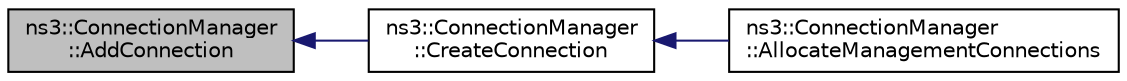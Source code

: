 digraph "ns3::ConnectionManager::AddConnection"
{
  edge [fontname="Helvetica",fontsize="10",labelfontname="Helvetica",labelfontsize="10"];
  node [fontname="Helvetica",fontsize="10",shape=record];
  rankdir="LR";
  Node1 [label="ns3::ConnectionManager\l::AddConnection",height=0.2,width=0.4,color="black", fillcolor="grey75", style="filled", fontcolor="black"];
  Node1 -> Node2 [dir="back",color="midnightblue",fontsize="10",style="solid"];
  Node2 [label="ns3::ConnectionManager\l::CreateConnection",height=0.2,width=0.4,color="black", fillcolor="white", style="filled",URL="$d4/df6/classns3_1_1ConnectionManager.html#aaec72a700ee59aa15f5495b9dcb2abc1",tooltip="create a connection of type type "];
  Node2 -> Node3 [dir="back",color="midnightblue",fontsize="10",style="solid"];
  Node3 [label="ns3::ConnectionManager\l::AllocateManagementConnections",height=0.2,width=0.4,color="black", fillcolor="white", style="filled",URL="$d4/df6/classns3_1_1ConnectionManager.html#a3eeae1aedd0ae2ced29065c0efbc3977",tooltip="allocates the management connection for an ss record. This method is only used by BS ..."];
}
